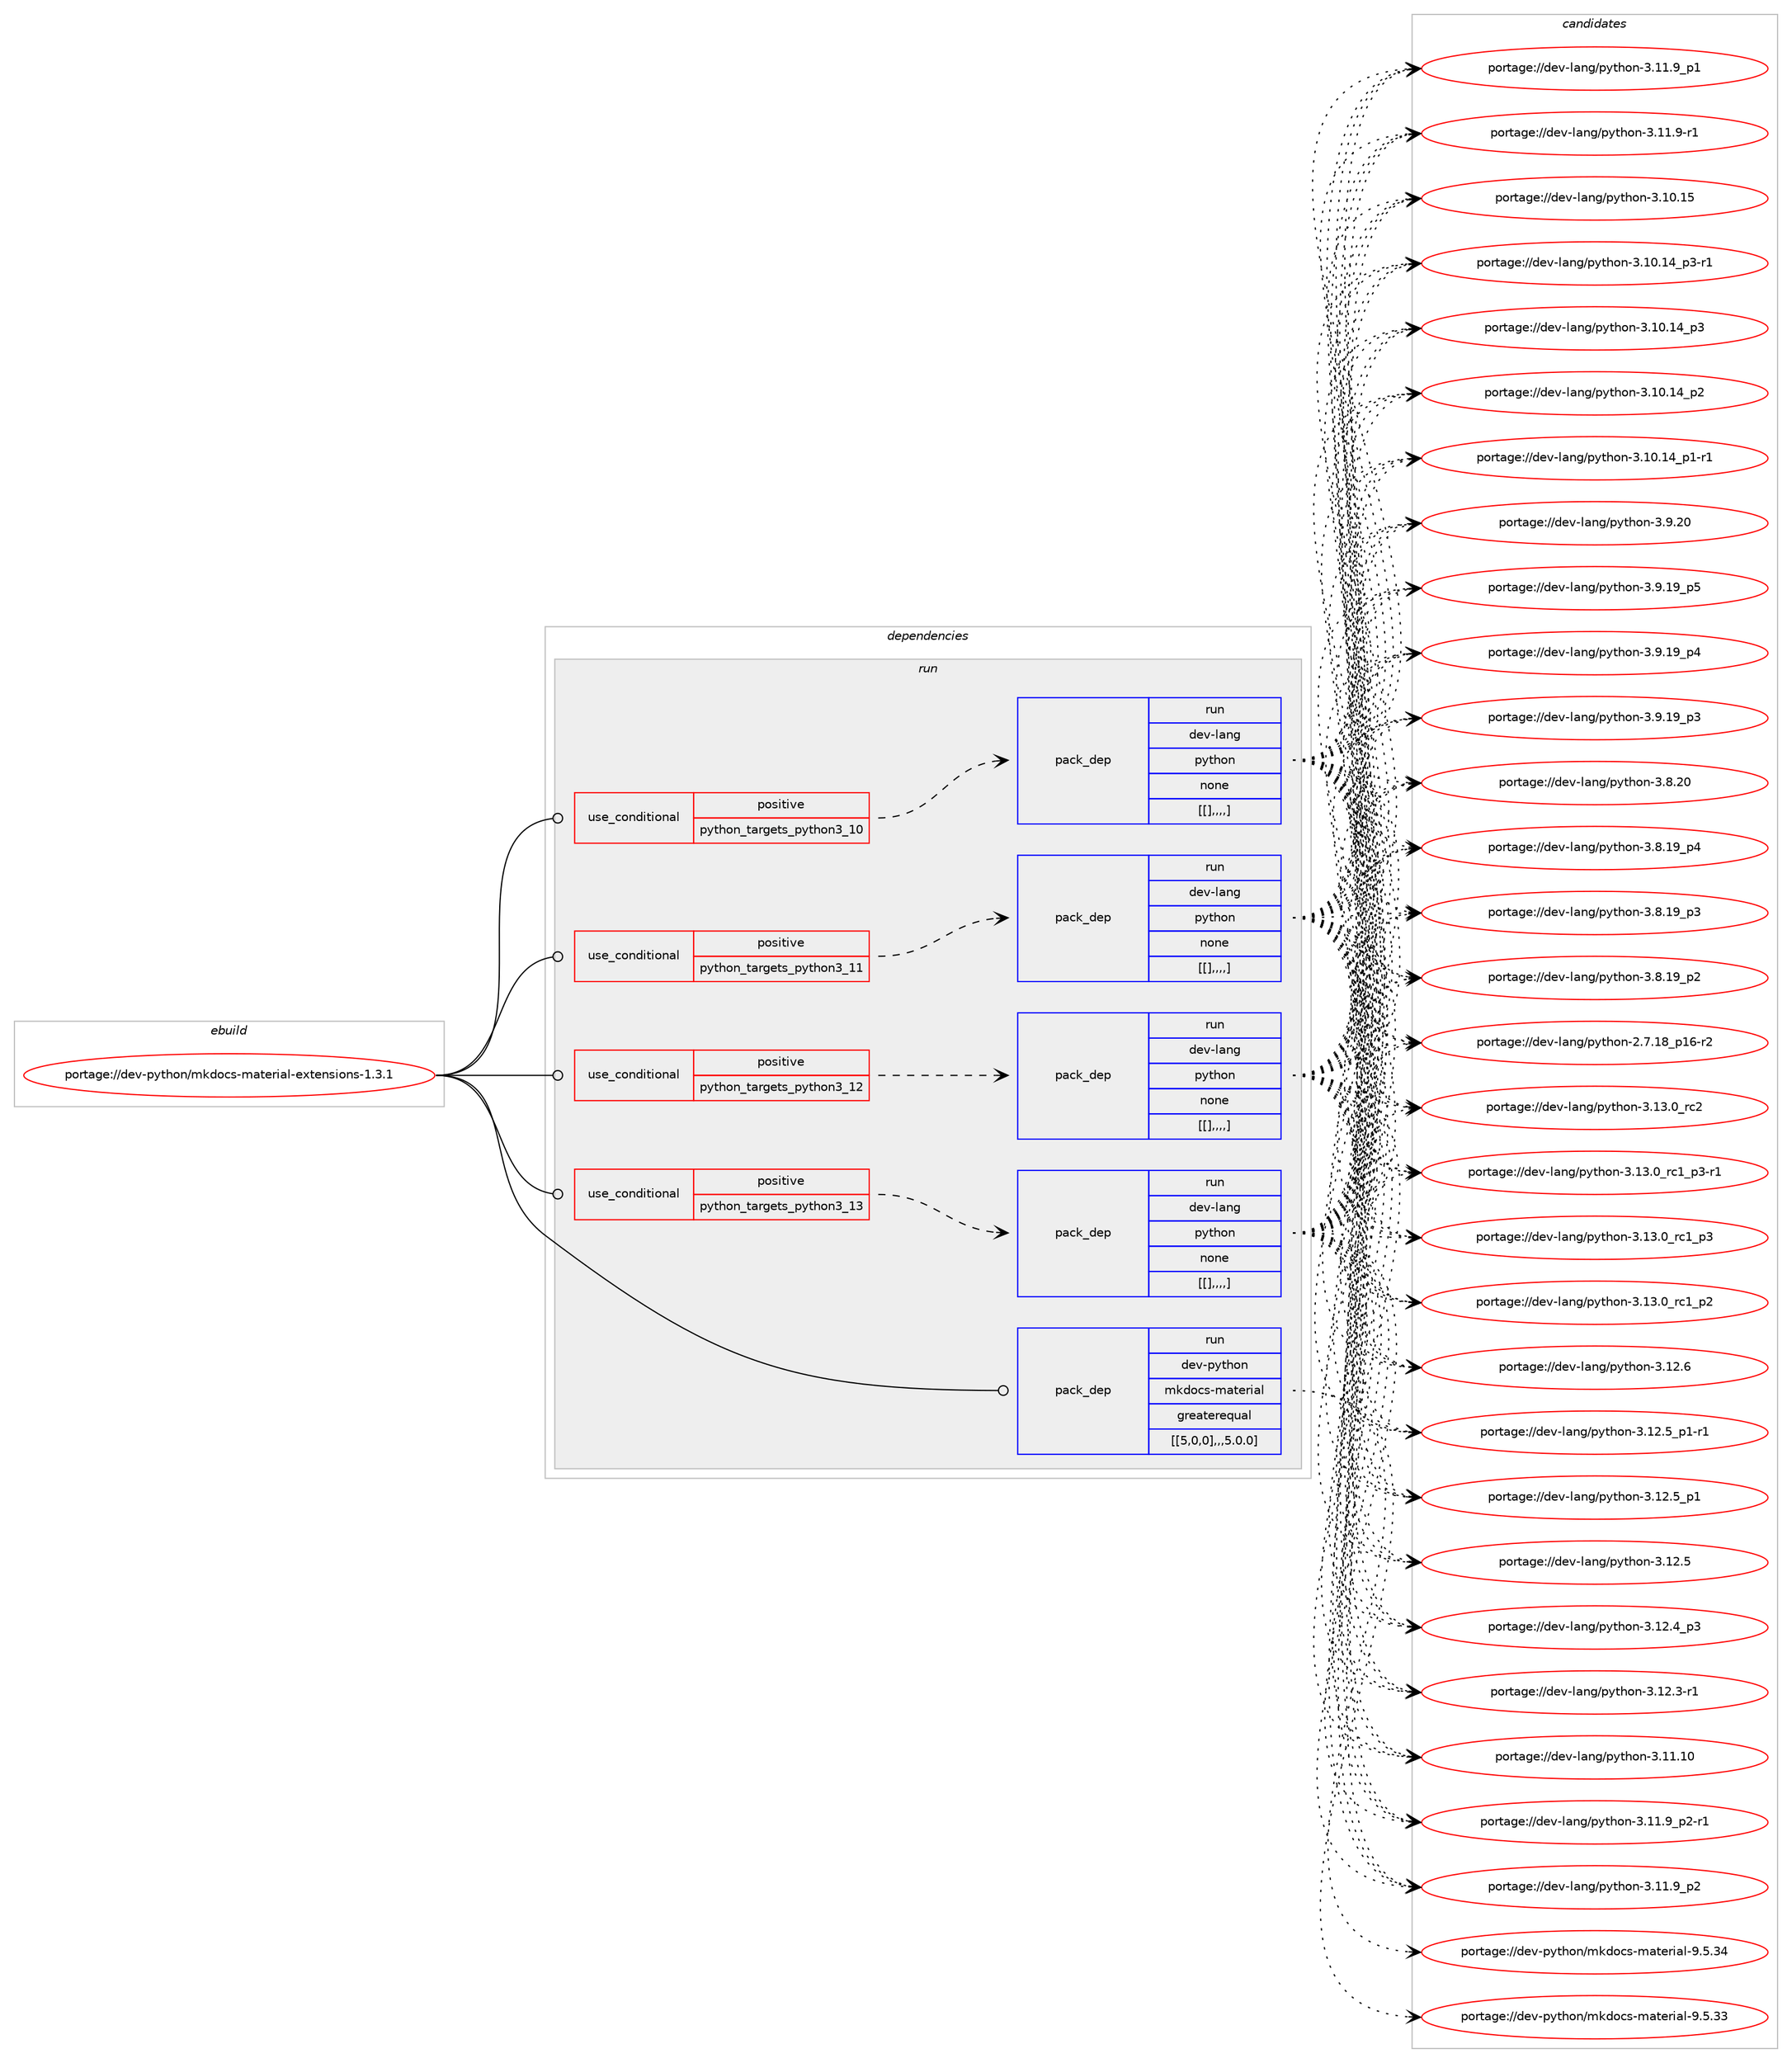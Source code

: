 digraph prolog {

# *************
# Graph options
# *************

newrank=true;
concentrate=true;
compound=true;
graph [rankdir=LR,fontname=Helvetica,fontsize=10,ranksep=1.5];#, ranksep=2.5, nodesep=0.2];
edge  [arrowhead=vee];
node  [fontname=Helvetica,fontsize=10];

# **********
# The ebuild
# **********

subgraph cluster_leftcol {
color=gray;
label=<<i>ebuild</i>>;
id [label="portage://dev-python/mkdocs-material-extensions-1.3.1", color=red, width=4, href="../dev-python/mkdocs-material-extensions-1.3.1.svg"];
}

# ****************
# The dependencies
# ****************

subgraph cluster_midcol {
color=gray;
label=<<i>dependencies</i>>;
subgraph cluster_compile {
fillcolor="#eeeeee";
style=filled;
label=<<i>compile</i>>;
}
subgraph cluster_compileandrun {
fillcolor="#eeeeee";
style=filled;
label=<<i>compile and run</i>>;
}
subgraph cluster_run {
fillcolor="#eeeeee";
style=filled;
label=<<i>run</i>>;
subgraph cond35647 {
dependency152830 [label=<<TABLE BORDER="0" CELLBORDER="1" CELLSPACING="0" CELLPADDING="4"><TR><TD ROWSPAN="3" CELLPADDING="10">use_conditional</TD></TR><TR><TD>positive</TD></TR><TR><TD>python_targets_python3_10</TD></TR></TABLE>>, shape=none, color=red];
subgraph pack115965 {
dependency152831 [label=<<TABLE BORDER="0" CELLBORDER="1" CELLSPACING="0" CELLPADDING="4" WIDTH="220"><TR><TD ROWSPAN="6" CELLPADDING="30">pack_dep</TD></TR><TR><TD WIDTH="110">run</TD></TR><TR><TD>dev-lang</TD></TR><TR><TD>python</TD></TR><TR><TD>none</TD></TR><TR><TD>[[],,,,]</TD></TR></TABLE>>, shape=none, color=blue];
}
dependency152830:e -> dependency152831:w [weight=20,style="dashed",arrowhead="vee"];
}
id:e -> dependency152830:w [weight=20,style="solid",arrowhead="odot"];
subgraph cond35648 {
dependency152832 [label=<<TABLE BORDER="0" CELLBORDER="1" CELLSPACING="0" CELLPADDING="4"><TR><TD ROWSPAN="3" CELLPADDING="10">use_conditional</TD></TR><TR><TD>positive</TD></TR><TR><TD>python_targets_python3_11</TD></TR></TABLE>>, shape=none, color=red];
subgraph pack115966 {
dependency152833 [label=<<TABLE BORDER="0" CELLBORDER="1" CELLSPACING="0" CELLPADDING="4" WIDTH="220"><TR><TD ROWSPAN="6" CELLPADDING="30">pack_dep</TD></TR><TR><TD WIDTH="110">run</TD></TR><TR><TD>dev-lang</TD></TR><TR><TD>python</TD></TR><TR><TD>none</TD></TR><TR><TD>[[],,,,]</TD></TR></TABLE>>, shape=none, color=blue];
}
dependency152832:e -> dependency152833:w [weight=20,style="dashed",arrowhead="vee"];
}
id:e -> dependency152832:w [weight=20,style="solid",arrowhead="odot"];
subgraph cond35649 {
dependency152834 [label=<<TABLE BORDER="0" CELLBORDER="1" CELLSPACING="0" CELLPADDING="4"><TR><TD ROWSPAN="3" CELLPADDING="10">use_conditional</TD></TR><TR><TD>positive</TD></TR><TR><TD>python_targets_python3_12</TD></TR></TABLE>>, shape=none, color=red];
subgraph pack115967 {
dependency152835 [label=<<TABLE BORDER="0" CELLBORDER="1" CELLSPACING="0" CELLPADDING="4" WIDTH="220"><TR><TD ROWSPAN="6" CELLPADDING="30">pack_dep</TD></TR><TR><TD WIDTH="110">run</TD></TR><TR><TD>dev-lang</TD></TR><TR><TD>python</TD></TR><TR><TD>none</TD></TR><TR><TD>[[],,,,]</TD></TR></TABLE>>, shape=none, color=blue];
}
dependency152834:e -> dependency152835:w [weight=20,style="dashed",arrowhead="vee"];
}
id:e -> dependency152834:w [weight=20,style="solid",arrowhead="odot"];
subgraph cond35650 {
dependency152836 [label=<<TABLE BORDER="0" CELLBORDER="1" CELLSPACING="0" CELLPADDING="4"><TR><TD ROWSPAN="3" CELLPADDING="10">use_conditional</TD></TR><TR><TD>positive</TD></TR><TR><TD>python_targets_python3_13</TD></TR></TABLE>>, shape=none, color=red];
subgraph pack115968 {
dependency152837 [label=<<TABLE BORDER="0" CELLBORDER="1" CELLSPACING="0" CELLPADDING="4" WIDTH="220"><TR><TD ROWSPAN="6" CELLPADDING="30">pack_dep</TD></TR><TR><TD WIDTH="110">run</TD></TR><TR><TD>dev-lang</TD></TR><TR><TD>python</TD></TR><TR><TD>none</TD></TR><TR><TD>[[],,,,]</TD></TR></TABLE>>, shape=none, color=blue];
}
dependency152836:e -> dependency152837:w [weight=20,style="dashed",arrowhead="vee"];
}
id:e -> dependency152836:w [weight=20,style="solid",arrowhead="odot"];
subgraph pack115969 {
dependency152838 [label=<<TABLE BORDER="0" CELLBORDER="1" CELLSPACING="0" CELLPADDING="4" WIDTH="220"><TR><TD ROWSPAN="6" CELLPADDING="30">pack_dep</TD></TR><TR><TD WIDTH="110">run</TD></TR><TR><TD>dev-python</TD></TR><TR><TD>mkdocs-material</TD></TR><TR><TD>greaterequal</TD></TR><TR><TD>[[5,0,0],,,5.0.0]</TD></TR></TABLE>>, shape=none, color=blue];
}
id:e -> dependency152838:w [weight=20,style="solid",arrowhead="odot"];
}
}

# **************
# The candidates
# **************

subgraph cluster_choices {
rank=same;
color=gray;
label=<<i>candidates</i>>;

subgraph choice115965 {
color=black;
nodesep=1;
choice10010111845108971101034711212111610411111045514649514648951149950 [label="portage://dev-lang/python-3.13.0_rc2", color=red, width=4,href="../dev-lang/python-3.13.0_rc2.svg"];
choice1001011184510897110103471121211161041111104551464951464895114994995112514511449 [label="portage://dev-lang/python-3.13.0_rc1_p3-r1", color=red, width=4,href="../dev-lang/python-3.13.0_rc1_p3-r1.svg"];
choice100101118451089711010347112121116104111110455146495146489511499499511251 [label="portage://dev-lang/python-3.13.0_rc1_p3", color=red, width=4,href="../dev-lang/python-3.13.0_rc1_p3.svg"];
choice100101118451089711010347112121116104111110455146495146489511499499511250 [label="portage://dev-lang/python-3.13.0_rc1_p2", color=red, width=4,href="../dev-lang/python-3.13.0_rc1_p2.svg"];
choice10010111845108971101034711212111610411111045514649504654 [label="portage://dev-lang/python-3.12.6", color=red, width=4,href="../dev-lang/python-3.12.6.svg"];
choice1001011184510897110103471121211161041111104551464950465395112494511449 [label="portage://dev-lang/python-3.12.5_p1-r1", color=red, width=4,href="../dev-lang/python-3.12.5_p1-r1.svg"];
choice100101118451089711010347112121116104111110455146495046539511249 [label="portage://dev-lang/python-3.12.5_p1", color=red, width=4,href="../dev-lang/python-3.12.5_p1.svg"];
choice10010111845108971101034711212111610411111045514649504653 [label="portage://dev-lang/python-3.12.5", color=red, width=4,href="../dev-lang/python-3.12.5.svg"];
choice100101118451089711010347112121116104111110455146495046529511251 [label="portage://dev-lang/python-3.12.4_p3", color=red, width=4,href="../dev-lang/python-3.12.4_p3.svg"];
choice100101118451089711010347112121116104111110455146495046514511449 [label="portage://dev-lang/python-3.12.3-r1", color=red, width=4,href="../dev-lang/python-3.12.3-r1.svg"];
choice1001011184510897110103471121211161041111104551464949464948 [label="portage://dev-lang/python-3.11.10", color=red, width=4,href="../dev-lang/python-3.11.10.svg"];
choice1001011184510897110103471121211161041111104551464949465795112504511449 [label="portage://dev-lang/python-3.11.9_p2-r1", color=red, width=4,href="../dev-lang/python-3.11.9_p2-r1.svg"];
choice100101118451089711010347112121116104111110455146494946579511250 [label="portage://dev-lang/python-3.11.9_p2", color=red, width=4,href="../dev-lang/python-3.11.9_p2.svg"];
choice100101118451089711010347112121116104111110455146494946579511249 [label="portage://dev-lang/python-3.11.9_p1", color=red, width=4,href="../dev-lang/python-3.11.9_p1.svg"];
choice100101118451089711010347112121116104111110455146494946574511449 [label="portage://dev-lang/python-3.11.9-r1", color=red, width=4,href="../dev-lang/python-3.11.9-r1.svg"];
choice1001011184510897110103471121211161041111104551464948464953 [label="portage://dev-lang/python-3.10.15", color=red, width=4,href="../dev-lang/python-3.10.15.svg"];
choice100101118451089711010347112121116104111110455146494846495295112514511449 [label="portage://dev-lang/python-3.10.14_p3-r1", color=red, width=4,href="../dev-lang/python-3.10.14_p3-r1.svg"];
choice10010111845108971101034711212111610411111045514649484649529511251 [label="portage://dev-lang/python-3.10.14_p3", color=red, width=4,href="../dev-lang/python-3.10.14_p3.svg"];
choice10010111845108971101034711212111610411111045514649484649529511250 [label="portage://dev-lang/python-3.10.14_p2", color=red, width=4,href="../dev-lang/python-3.10.14_p2.svg"];
choice100101118451089711010347112121116104111110455146494846495295112494511449 [label="portage://dev-lang/python-3.10.14_p1-r1", color=red, width=4,href="../dev-lang/python-3.10.14_p1-r1.svg"];
choice10010111845108971101034711212111610411111045514657465048 [label="portage://dev-lang/python-3.9.20", color=red, width=4,href="../dev-lang/python-3.9.20.svg"];
choice100101118451089711010347112121116104111110455146574649579511253 [label="portage://dev-lang/python-3.9.19_p5", color=red, width=4,href="../dev-lang/python-3.9.19_p5.svg"];
choice100101118451089711010347112121116104111110455146574649579511252 [label="portage://dev-lang/python-3.9.19_p4", color=red, width=4,href="../dev-lang/python-3.9.19_p4.svg"];
choice100101118451089711010347112121116104111110455146574649579511251 [label="portage://dev-lang/python-3.9.19_p3", color=red, width=4,href="../dev-lang/python-3.9.19_p3.svg"];
choice10010111845108971101034711212111610411111045514656465048 [label="portage://dev-lang/python-3.8.20", color=red, width=4,href="../dev-lang/python-3.8.20.svg"];
choice100101118451089711010347112121116104111110455146564649579511252 [label="portage://dev-lang/python-3.8.19_p4", color=red, width=4,href="../dev-lang/python-3.8.19_p4.svg"];
choice100101118451089711010347112121116104111110455146564649579511251 [label="portage://dev-lang/python-3.8.19_p3", color=red, width=4,href="../dev-lang/python-3.8.19_p3.svg"];
choice100101118451089711010347112121116104111110455146564649579511250 [label="portage://dev-lang/python-3.8.19_p2", color=red, width=4,href="../dev-lang/python-3.8.19_p2.svg"];
choice100101118451089711010347112121116104111110455046554649569511249544511450 [label="portage://dev-lang/python-2.7.18_p16-r2", color=red, width=4,href="../dev-lang/python-2.7.18_p16-r2.svg"];
dependency152831:e -> choice10010111845108971101034711212111610411111045514649514648951149950:w [style=dotted,weight="100"];
dependency152831:e -> choice1001011184510897110103471121211161041111104551464951464895114994995112514511449:w [style=dotted,weight="100"];
dependency152831:e -> choice100101118451089711010347112121116104111110455146495146489511499499511251:w [style=dotted,weight="100"];
dependency152831:e -> choice100101118451089711010347112121116104111110455146495146489511499499511250:w [style=dotted,weight="100"];
dependency152831:e -> choice10010111845108971101034711212111610411111045514649504654:w [style=dotted,weight="100"];
dependency152831:e -> choice1001011184510897110103471121211161041111104551464950465395112494511449:w [style=dotted,weight="100"];
dependency152831:e -> choice100101118451089711010347112121116104111110455146495046539511249:w [style=dotted,weight="100"];
dependency152831:e -> choice10010111845108971101034711212111610411111045514649504653:w [style=dotted,weight="100"];
dependency152831:e -> choice100101118451089711010347112121116104111110455146495046529511251:w [style=dotted,weight="100"];
dependency152831:e -> choice100101118451089711010347112121116104111110455146495046514511449:w [style=dotted,weight="100"];
dependency152831:e -> choice1001011184510897110103471121211161041111104551464949464948:w [style=dotted,weight="100"];
dependency152831:e -> choice1001011184510897110103471121211161041111104551464949465795112504511449:w [style=dotted,weight="100"];
dependency152831:e -> choice100101118451089711010347112121116104111110455146494946579511250:w [style=dotted,weight="100"];
dependency152831:e -> choice100101118451089711010347112121116104111110455146494946579511249:w [style=dotted,weight="100"];
dependency152831:e -> choice100101118451089711010347112121116104111110455146494946574511449:w [style=dotted,weight="100"];
dependency152831:e -> choice1001011184510897110103471121211161041111104551464948464953:w [style=dotted,weight="100"];
dependency152831:e -> choice100101118451089711010347112121116104111110455146494846495295112514511449:w [style=dotted,weight="100"];
dependency152831:e -> choice10010111845108971101034711212111610411111045514649484649529511251:w [style=dotted,weight="100"];
dependency152831:e -> choice10010111845108971101034711212111610411111045514649484649529511250:w [style=dotted,weight="100"];
dependency152831:e -> choice100101118451089711010347112121116104111110455146494846495295112494511449:w [style=dotted,weight="100"];
dependency152831:e -> choice10010111845108971101034711212111610411111045514657465048:w [style=dotted,weight="100"];
dependency152831:e -> choice100101118451089711010347112121116104111110455146574649579511253:w [style=dotted,weight="100"];
dependency152831:e -> choice100101118451089711010347112121116104111110455146574649579511252:w [style=dotted,weight="100"];
dependency152831:e -> choice100101118451089711010347112121116104111110455146574649579511251:w [style=dotted,weight="100"];
dependency152831:e -> choice10010111845108971101034711212111610411111045514656465048:w [style=dotted,weight="100"];
dependency152831:e -> choice100101118451089711010347112121116104111110455146564649579511252:w [style=dotted,weight="100"];
dependency152831:e -> choice100101118451089711010347112121116104111110455146564649579511251:w [style=dotted,weight="100"];
dependency152831:e -> choice100101118451089711010347112121116104111110455146564649579511250:w [style=dotted,weight="100"];
dependency152831:e -> choice100101118451089711010347112121116104111110455046554649569511249544511450:w [style=dotted,weight="100"];
}
subgraph choice115966 {
color=black;
nodesep=1;
choice10010111845108971101034711212111610411111045514649514648951149950 [label="portage://dev-lang/python-3.13.0_rc2", color=red, width=4,href="../dev-lang/python-3.13.0_rc2.svg"];
choice1001011184510897110103471121211161041111104551464951464895114994995112514511449 [label="portage://dev-lang/python-3.13.0_rc1_p3-r1", color=red, width=4,href="../dev-lang/python-3.13.0_rc1_p3-r1.svg"];
choice100101118451089711010347112121116104111110455146495146489511499499511251 [label="portage://dev-lang/python-3.13.0_rc1_p3", color=red, width=4,href="../dev-lang/python-3.13.0_rc1_p3.svg"];
choice100101118451089711010347112121116104111110455146495146489511499499511250 [label="portage://dev-lang/python-3.13.0_rc1_p2", color=red, width=4,href="../dev-lang/python-3.13.0_rc1_p2.svg"];
choice10010111845108971101034711212111610411111045514649504654 [label="portage://dev-lang/python-3.12.6", color=red, width=4,href="../dev-lang/python-3.12.6.svg"];
choice1001011184510897110103471121211161041111104551464950465395112494511449 [label="portage://dev-lang/python-3.12.5_p1-r1", color=red, width=4,href="../dev-lang/python-3.12.5_p1-r1.svg"];
choice100101118451089711010347112121116104111110455146495046539511249 [label="portage://dev-lang/python-3.12.5_p1", color=red, width=4,href="../dev-lang/python-3.12.5_p1.svg"];
choice10010111845108971101034711212111610411111045514649504653 [label="portage://dev-lang/python-3.12.5", color=red, width=4,href="../dev-lang/python-3.12.5.svg"];
choice100101118451089711010347112121116104111110455146495046529511251 [label="portage://dev-lang/python-3.12.4_p3", color=red, width=4,href="../dev-lang/python-3.12.4_p3.svg"];
choice100101118451089711010347112121116104111110455146495046514511449 [label="portage://dev-lang/python-3.12.3-r1", color=red, width=4,href="../dev-lang/python-3.12.3-r1.svg"];
choice1001011184510897110103471121211161041111104551464949464948 [label="portage://dev-lang/python-3.11.10", color=red, width=4,href="../dev-lang/python-3.11.10.svg"];
choice1001011184510897110103471121211161041111104551464949465795112504511449 [label="portage://dev-lang/python-3.11.9_p2-r1", color=red, width=4,href="../dev-lang/python-3.11.9_p2-r1.svg"];
choice100101118451089711010347112121116104111110455146494946579511250 [label="portage://dev-lang/python-3.11.9_p2", color=red, width=4,href="../dev-lang/python-3.11.9_p2.svg"];
choice100101118451089711010347112121116104111110455146494946579511249 [label="portage://dev-lang/python-3.11.9_p1", color=red, width=4,href="../dev-lang/python-3.11.9_p1.svg"];
choice100101118451089711010347112121116104111110455146494946574511449 [label="portage://dev-lang/python-3.11.9-r1", color=red, width=4,href="../dev-lang/python-3.11.9-r1.svg"];
choice1001011184510897110103471121211161041111104551464948464953 [label="portage://dev-lang/python-3.10.15", color=red, width=4,href="../dev-lang/python-3.10.15.svg"];
choice100101118451089711010347112121116104111110455146494846495295112514511449 [label="portage://dev-lang/python-3.10.14_p3-r1", color=red, width=4,href="../dev-lang/python-3.10.14_p3-r1.svg"];
choice10010111845108971101034711212111610411111045514649484649529511251 [label="portage://dev-lang/python-3.10.14_p3", color=red, width=4,href="../dev-lang/python-3.10.14_p3.svg"];
choice10010111845108971101034711212111610411111045514649484649529511250 [label="portage://dev-lang/python-3.10.14_p2", color=red, width=4,href="../dev-lang/python-3.10.14_p2.svg"];
choice100101118451089711010347112121116104111110455146494846495295112494511449 [label="portage://dev-lang/python-3.10.14_p1-r1", color=red, width=4,href="../dev-lang/python-3.10.14_p1-r1.svg"];
choice10010111845108971101034711212111610411111045514657465048 [label="portage://dev-lang/python-3.9.20", color=red, width=4,href="../dev-lang/python-3.9.20.svg"];
choice100101118451089711010347112121116104111110455146574649579511253 [label="portage://dev-lang/python-3.9.19_p5", color=red, width=4,href="../dev-lang/python-3.9.19_p5.svg"];
choice100101118451089711010347112121116104111110455146574649579511252 [label="portage://dev-lang/python-3.9.19_p4", color=red, width=4,href="../dev-lang/python-3.9.19_p4.svg"];
choice100101118451089711010347112121116104111110455146574649579511251 [label="portage://dev-lang/python-3.9.19_p3", color=red, width=4,href="../dev-lang/python-3.9.19_p3.svg"];
choice10010111845108971101034711212111610411111045514656465048 [label="portage://dev-lang/python-3.8.20", color=red, width=4,href="../dev-lang/python-3.8.20.svg"];
choice100101118451089711010347112121116104111110455146564649579511252 [label="portage://dev-lang/python-3.8.19_p4", color=red, width=4,href="../dev-lang/python-3.8.19_p4.svg"];
choice100101118451089711010347112121116104111110455146564649579511251 [label="portage://dev-lang/python-3.8.19_p3", color=red, width=4,href="../dev-lang/python-3.8.19_p3.svg"];
choice100101118451089711010347112121116104111110455146564649579511250 [label="portage://dev-lang/python-3.8.19_p2", color=red, width=4,href="../dev-lang/python-3.8.19_p2.svg"];
choice100101118451089711010347112121116104111110455046554649569511249544511450 [label="portage://dev-lang/python-2.7.18_p16-r2", color=red, width=4,href="../dev-lang/python-2.7.18_p16-r2.svg"];
dependency152833:e -> choice10010111845108971101034711212111610411111045514649514648951149950:w [style=dotted,weight="100"];
dependency152833:e -> choice1001011184510897110103471121211161041111104551464951464895114994995112514511449:w [style=dotted,weight="100"];
dependency152833:e -> choice100101118451089711010347112121116104111110455146495146489511499499511251:w [style=dotted,weight="100"];
dependency152833:e -> choice100101118451089711010347112121116104111110455146495146489511499499511250:w [style=dotted,weight="100"];
dependency152833:e -> choice10010111845108971101034711212111610411111045514649504654:w [style=dotted,weight="100"];
dependency152833:e -> choice1001011184510897110103471121211161041111104551464950465395112494511449:w [style=dotted,weight="100"];
dependency152833:e -> choice100101118451089711010347112121116104111110455146495046539511249:w [style=dotted,weight="100"];
dependency152833:e -> choice10010111845108971101034711212111610411111045514649504653:w [style=dotted,weight="100"];
dependency152833:e -> choice100101118451089711010347112121116104111110455146495046529511251:w [style=dotted,weight="100"];
dependency152833:e -> choice100101118451089711010347112121116104111110455146495046514511449:w [style=dotted,weight="100"];
dependency152833:e -> choice1001011184510897110103471121211161041111104551464949464948:w [style=dotted,weight="100"];
dependency152833:e -> choice1001011184510897110103471121211161041111104551464949465795112504511449:w [style=dotted,weight="100"];
dependency152833:e -> choice100101118451089711010347112121116104111110455146494946579511250:w [style=dotted,weight="100"];
dependency152833:e -> choice100101118451089711010347112121116104111110455146494946579511249:w [style=dotted,weight="100"];
dependency152833:e -> choice100101118451089711010347112121116104111110455146494946574511449:w [style=dotted,weight="100"];
dependency152833:e -> choice1001011184510897110103471121211161041111104551464948464953:w [style=dotted,weight="100"];
dependency152833:e -> choice100101118451089711010347112121116104111110455146494846495295112514511449:w [style=dotted,weight="100"];
dependency152833:e -> choice10010111845108971101034711212111610411111045514649484649529511251:w [style=dotted,weight="100"];
dependency152833:e -> choice10010111845108971101034711212111610411111045514649484649529511250:w [style=dotted,weight="100"];
dependency152833:e -> choice100101118451089711010347112121116104111110455146494846495295112494511449:w [style=dotted,weight="100"];
dependency152833:e -> choice10010111845108971101034711212111610411111045514657465048:w [style=dotted,weight="100"];
dependency152833:e -> choice100101118451089711010347112121116104111110455146574649579511253:w [style=dotted,weight="100"];
dependency152833:e -> choice100101118451089711010347112121116104111110455146574649579511252:w [style=dotted,weight="100"];
dependency152833:e -> choice100101118451089711010347112121116104111110455146574649579511251:w [style=dotted,weight="100"];
dependency152833:e -> choice10010111845108971101034711212111610411111045514656465048:w [style=dotted,weight="100"];
dependency152833:e -> choice100101118451089711010347112121116104111110455146564649579511252:w [style=dotted,weight="100"];
dependency152833:e -> choice100101118451089711010347112121116104111110455146564649579511251:w [style=dotted,weight="100"];
dependency152833:e -> choice100101118451089711010347112121116104111110455146564649579511250:w [style=dotted,weight="100"];
dependency152833:e -> choice100101118451089711010347112121116104111110455046554649569511249544511450:w [style=dotted,weight="100"];
}
subgraph choice115967 {
color=black;
nodesep=1;
choice10010111845108971101034711212111610411111045514649514648951149950 [label="portage://dev-lang/python-3.13.0_rc2", color=red, width=4,href="../dev-lang/python-3.13.0_rc2.svg"];
choice1001011184510897110103471121211161041111104551464951464895114994995112514511449 [label="portage://dev-lang/python-3.13.0_rc1_p3-r1", color=red, width=4,href="../dev-lang/python-3.13.0_rc1_p3-r1.svg"];
choice100101118451089711010347112121116104111110455146495146489511499499511251 [label="portage://dev-lang/python-3.13.0_rc1_p3", color=red, width=4,href="../dev-lang/python-3.13.0_rc1_p3.svg"];
choice100101118451089711010347112121116104111110455146495146489511499499511250 [label="portage://dev-lang/python-3.13.0_rc1_p2", color=red, width=4,href="../dev-lang/python-3.13.0_rc1_p2.svg"];
choice10010111845108971101034711212111610411111045514649504654 [label="portage://dev-lang/python-3.12.6", color=red, width=4,href="../dev-lang/python-3.12.6.svg"];
choice1001011184510897110103471121211161041111104551464950465395112494511449 [label="portage://dev-lang/python-3.12.5_p1-r1", color=red, width=4,href="../dev-lang/python-3.12.5_p1-r1.svg"];
choice100101118451089711010347112121116104111110455146495046539511249 [label="portage://dev-lang/python-3.12.5_p1", color=red, width=4,href="../dev-lang/python-3.12.5_p1.svg"];
choice10010111845108971101034711212111610411111045514649504653 [label="portage://dev-lang/python-3.12.5", color=red, width=4,href="../dev-lang/python-3.12.5.svg"];
choice100101118451089711010347112121116104111110455146495046529511251 [label="portage://dev-lang/python-3.12.4_p3", color=red, width=4,href="../dev-lang/python-3.12.4_p3.svg"];
choice100101118451089711010347112121116104111110455146495046514511449 [label="portage://dev-lang/python-3.12.3-r1", color=red, width=4,href="../dev-lang/python-3.12.3-r1.svg"];
choice1001011184510897110103471121211161041111104551464949464948 [label="portage://dev-lang/python-3.11.10", color=red, width=4,href="../dev-lang/python-3.11.10.svg"];
choice1001011184510897110103471121211161041111104551464949465795112504511449 [label="portage://dev-lang/python-3.11.9_p2-r1", color=red, width=4,href="../dev-lang/python-3.11.9_p2-r1.svg"];
choice100101118451089711010347112121116104111110455146494946579511250 [label="portage://dev-lang/python-3.11.9_p2", color=red, width=4,href="../dev-lang/python-3.11.9_p2.svg"];
choice100101118451089711010347112121116104111110455146494946579511249 [label="portage://dev-lang/python-3.11.9_p1", color=red, width=4,href="../dev-lang/python-3.11.9_p1.svg"];
choice100101118451089711010347112121116104111110455146494946574511449 [label="portage://dev-lang/python-3.11.9-r1", color=red, width=4,href="../dev-lang/python-3.11.9-r1.svg"];
choice1001011184510897110103471121211161041111104551464948464953 [label="portage://dev-lang/python-3.10.15", color=red, width=4,href="../dev-lang/python-3.10.15.svg"];
choice100101118451089711010347112121116104111110455146494846495295112514511449 [label="portage://dev-lang/python-3.10.14_p3-r1", color=red, width=4,href="../dev-lang/python-3.10.14_p3-r1.svg"];
choice10010111845108971101034711212111610411111045514649484649529511251 [label="portage://dev-lang/python-3.10.14_p3", color=red, width=4,href="../dev-lang/python-3.10.14_p3.svg"];
choice10010111845108971101034711212111610411111045514649484649529511250 [label="portage://dev-lang/python-3.10.14_p2", color=red, width=4,href="../dev-lang/python-3.10.14_p2.svg"];
choice100101118451089711010347112121116104111110455146494846495295112494511449 [label="portage://dev-lang/python-3.10.14_p1-r1", color=red, width=4,href="../dev-lang/python-3.10.14_p1-r1.svg"];
choice10010111845108971101034711212111610411111045514657465048 [label="portage://dev-lang/python-3.9.20", color=red, width=4,href="../dev-lang/python-3.9.20.svg"];
choice100101118451089711010347112121116104111110455146574649579511253 [label="portage://dev-lang/python-3.9.19_p5", color=red, width=4,href="../dev-lang/python-3.9.19_p5.svg"];
choice100101118451089711010347112121116104111110455146574649579511252 [label="portage://dev-lang/python-3.9.19_p4", color=red, width=4,href="../dev-lang/python-3.9.19_p4.svg"];
choice100101118451089711010347112121116104111110455146574649579511251 [label="portage://dev-lang/python-3.9.19_p3", color=red, width=4,href="../dev-lang/python-3.9.19_p3.svg"];
choice10010111845108971101034711212111610411111045514656465048 [label="portage://dev-lang/python-3.8.20", color=red, width=4,href="../dev-lang/python-3.8.20.svg"];
choice100101118451089711010347112121116104111110455146564649579511252 [label="portage://dev-lang/python-3.8.19_p4", color=red, width=4,href="../dev-lang/python-3.8.19_p4.svg"];
choice100101118451089711010347112121116104111110455146564649579511251 [label="portage://dev-lang/python-3.8.19_p3", color=red, width=4,href="../dev-lang/python-3.8.19_p3.svg"];
choice100101118451089711010347112121116104111110455146564649579511250 [label="portage://dev-lang/python-3.8.19_p2", color=red, width=4,href="../dev-lang/python-3.8.19_p2.svg"];
choice100101118451089711010347112121116104111110455046554649569511249544511450 [label="portage://dev-lang/python-2.7.18_p16-r2", color=red, width=4,href="../dev-lang/python-2.7.18_p16-r2.svg"];
dependency152835:e -> choice10010111845108971101034711212111610411111045514649514648951149950:w [style=dotted,weight="100"];
dependency152835:e -> choice1001011184510897110103471121211161041111104551464951464895114994995112514511449:w [style=dotted,weight="100"];
dependency152835:e -> choice100101118451089711010347112121116104111110455146495146489511499499511251:w [style=dotted,weight="100"];
dependency152835:e -> choice100101118451089711010347112121116104111110455146495146489511499499511250:w [style=dotted,weight="100"];
dependency152835:e -> choice10010111845108971101034711212111610411111045514649504654:w [style=dotted,weight="100"];
dependency152835:e -> choice1001011184510897110103471121211161041111104551464950465395112494511449:w [style=dotted,weight="100"];
dependency152835:e -> choice100101118451089711010347112121116104111110455146495046539511249:w [style=dotted,weight="100"];
dependency152835:e -> choice10010111845108971101034711212111610411111045514649504653:w [style=dotted,weight="100"];
dependency152835:e -> choice100101118451089711010347112121116104111110455146495046529511251:w [style=dotted,weight="100"];
dependency152835:e -> choice100101118451089711010347112121116104111110455146495046514511449:w [style=dotted,weight="100"];
dependency152835:e -> choice1001011184510897110103471121211161041111104551464949464948:w [style=dotted,weight="100"];
dependency152835:e -> choice1001011184510897110103471121211161041111104551464949465795112504511449:w [style=dotted,weight="100"];
dependency152835:e -> choice100101118451089711010347112121116104111110455146494946579511250:w [style=dotted,weight="100"];
dependency152835:e -> choice100101118451089711010347112121116104111110455146494946579511249:w [style=dotted,weight="100"];
dependency152835:e -> choice100101118451089711010347112121116104111110455146494946574511449:w [style=dotted,weight="100"];
dependency152835:e -> choice1001011184510897110103471121211161041111104551464948464953:w [style=dotted,weight="100"];
dependency152835:e -> choice100101118451089711010347112121116104111110455146494846495295112514511449:w [style=dotted,weight="100"];
dependency152835:e -> choice10010111845108971101034711212111610411111045514649484649529511251:w [style=dotted,weight="100"];
dependency152835:e -> choice10010111845108971101034711212111610411111045514649484649529511250:w [style=dotted,weight="100"];
dependency152835:e -> choice100101118451089711010347112121116104111110455146494846495295112494511449:w [style=dotted,weight="100"];
dependency152835:e -> choice10010111845108971101034711212111610411111045514657465048:w [style=dotted,weight="100"];
dependency152835:e -> choice100101118451089711010347112121116104111110455146574649579511253:w [style=dotted,weight="100"];
dependency152835:e -> choice100101118451089711010347112121116104111110455146574649579511252:w [style=dotted,weight="100"];
dependency152835:e -> choice100101118451089711010347112121116104111110455146574649579511251:w [style=dotted,weight="100"];
dependency152835:e -> choice10010111845108971101034711212111610411111045514656465048:w [style=dotted,weight="100"];
dependency152835:e -> choice100101118451089711010347112121116104111110455146564649579511252:w [style=dotted,weight="100"];
dependency152835:e -> choice100101118451089711010347112121116104111110455146564649579511251:w [style=dotted,weight="100"];
dependency152835:e -> choice100101118451089711010347112121116104111110455146564649579511250:w [style=dotted,weight="100"];
dependency152835:e -> choice100101118451089711010347112121116104111110455046554649569511249544511450:w [style=dotted,weight="100"];
}
subgraph choice115968 {
color=black;
nodesep=1;
choice10010111845108971101034711212111610411111045514649514648951149950 [label="portage://dev-lang/python-3.13.0_rc2", color=red, width=4,href="../dev-lang/python-3.13.0_rc2.svg"];
choice1001011184510897110103471121211161041111104551464951464895114994995112514511449 [label="portage://dev-lang/python-3.13.0_rc1_p3-r1", color=red, width=4,href="../dev-lang/python-3.13.0_rc1_p3-r1.svg"];
choice100101118451089711010347112121116104111110455146495146489511499499511251 [label="portage://dev-lang/python-3.13.0_rc1_p3", color=red, width=4,href="../dev-lang/python-3.13.0_rc1_p3.svg"];
choice100101118451089711010347112121116104111110455146495146489511499499511250 [label="portage://dev-lang/python-3.13.0_rc1_p2", color=red, width=4,href="../dev-lang/python-3.13.0_rc1_p2.svg"];
choice10010111845108971101034711212111610411111045514649504654 [label="portage://dev-lang/python-3.12.6", color=red, width=4,href="../dev-lang/python-3.12.6.svg"];
choice1001011184510897110103471121211161041111104551464950465395112494511449 [label="portage://dev-lang/python-3.12.5_p1-r1", color=red, width=4,href="../dev-lang/python-3.12.5_p1-r1.svg"];
choice100101118451089711010347112121116104111110455146495046539511249 [label="portage://dev-lang/python-3.12.5_p1", color=red, width=4,href="../dev-lang/python-3.12.5_p1.svg"];
choice10010111845108971101034711212111610411111045514649504653 [label="portage://dev-lang/python-3.12.5", color=red, width=4,href="../dev-lang/python-3.12.5.svg"];
choice100101118451089711010347112121116104111110455146495046529511251 [label="portage://dev-lang/python-3.12.4_p3", color=red, width=4,href="../dev-lang/python-3.12.4_p3.svg"];
choice100101118451089711010347112121116104111110455146495046514511449 [label="portage://dev-lang/python-3.12.3-r1", color=red, width=4,href="../dev-lang/python-3.12.3-r1.svg"];
choice1001011184510897110103471121211161041111104551464949464948 [label="portage://dev-lang/python-3.11.10", color=red, width=4,href="../dev-lang/python-3.11.10.svg"];
choice1001011184510897110103471121211161041111104551464949465795112504511449 [label="portage://dev-lang/python-3.11.9_p2-r1", color=red, width=4,href="../dev-lang/python-3.11.9_p2-r1.svg"];
choice100101118451089711010347112121116104111110455146494946579511250 [label="portage://dev-lang/python-3.11.9_p2", color=red, width=4,href="../dev-lang/python-3.11.9_p2.svg"];
choice100101118451089711010347112121116104111110455146494946579511249 [label="portage://dev-lang/python-3.11.9_p1", color=red, width=4,href="../dev-lang/python-3.11.9_p1.svg"];
choice100101118451089711010347112121116104111110455146494946574511449 [label="portage://dev-lang/python-3.11.9-r1", color=red, width=4,href="../dev-lang/python-3.11.9-r1.svg"];
choice1001011184510897110103471121211161041111104551464948464953 [label="portage://dev-lang/python-3.10.15", color=red, width=4,href="../dev-lang/python-3.10.15.svg"];
choice100101118451089711010347112121116104111110455146494846495295112514511449 [label="portage://dev-lang/python-3.10.14_p3-r1", color=red, width=4,href="../dev-lang/python-3.10.14_p3-r1.svg"];
choice10010111845108971101034711212111610411111045514649484649529511251 [label="portage://dev-lang/python-3.10.14_p3", color=red, width=4,href="../dev-lang/python-3.10.14_p3.svg"];
choice10010111845108971101034711212111610411111045514649484649529511250 [label="portage://dev-lang/python-3.10.14_p2", color=red, width=4,href="../dev-lang/python-3.10.14_p2.svg"];
choice100101118451089711010347112121116104111110455146494846495295112494511449 [label="portage://dev-lang/python-3.10.14_p1-r1", color=red, width=4,href="../dev-lang/python-3.10.14_p1-r1.svg"];
choice10010111845108971101034711212111610411111045514657465048 [label="portage://dev-lang/python-3.9.20", color=red, width=4,href="../dev-lang/python-3.9.20.svg"];
choice100101118451089711010347112121116104111110455146574649579511253 [label="portage://dev-lang/python-3.9.19_p5", color=red, width=4,href="../dev-lang/python-3.9.19_p5.svg"];
choice100101118451089711010347112121116104111110455146574649579511252 [label="portage://dev-lang/python-3.9.19_p4", color=red, width=4,href="../dev-lang/python-3.9.19_p4.svg"];
choice100101118451089711010347112121116104111110455146574649579511251 [label="portage://dev-lang/python-3.9.19_p3", color=red, width=4,href="../dev-lang/python-3.9.19_p3.svg"];
choice10010111845108971101034711212111610411111045514656465048 [label="portage://dev-lang/python-3.8.20", color=red, width=4,href="../dev-lang/python-3.8.20.svg"];
choice100101118451089711010347112121116104111110455146564649579511252 [label="portage://dev-lang/python-3.8.19_p4", color=red, width=4,href="../dev-lang/python-3.8.19_p4.svg"];
choice100101118451089711010347112121116104111110455146564649579511251 [label="portage://dev-lang/python-3.8.19_p3", color=red, width=4,href="../dev-lang/python-3.8.19_p3.svg"];
choice100101118451089711010347112121116104111110455146564649579511250 [label="portage://dev-lang/python-3.8.19_p2", color=red, width=4,href="../dev-lang/python-3.8.19_p2.svg"];
choice100101118451089711010347112121116104111110455046554649569511249544511450 [label="portage://dev-lang/python-2.7.18_p16-r2", color=red, width=4,href="../dev-lang/python-2.7.18_p16-r2.svg"];
dependency152837:e -> choice10010111845108971101034711212111610411111045514649514648951149950:w [style=dotted,weight="100"];
dependency152837:e -> choice1001011184510897110103471121211161041111104551464951464895114994995112514511449:w [style=dotted,weight="100"];
dependency152837:e -> choice100101118451089711010347112121116104111110455146495146489511499499511251:w [style=dotted,weight="100"];
dependency152837:e -> choice100101118451089711010347112121116104111110455146495146489511499499511250:w [style=dotted,weight="100"];
dependency152837:e -> choice10010111845108971101034711212111610411111045514649504654:w [style=dotted,weight="100"];
dependency152837:e -> choice1001011184510897110103471121211161041111104551464950465395112494511449:w [style=dotted,weight="100"];
dependency152837:e -> choice100101118451089711010347112121116104111110455146495046539511249:w [style=dotted,weight="100"];
dependency152837:e -> choice10010111845108971101034711212111610411111045514649504653:w [style=dotted,weight="100"];
dependency152837:e -> choice100101118451089711010347112121116104111110455146495046529511251:w [style=dotted,weight="100"];
dependency152837:e -> choice100101118451089711010347112121116104111110455146495046514511449:w [style=dotted,weight="100"];
dependency152837:e -> choice1001011184510897110103471121211161041111104551464949464948:w [style=dotted,weight="100"];
dependency152837:e -> choice1001011184510897110103471121211161041111104551464949465795112504511449:w [style=dotted,weight="100"];
dependency152837:e -> choice100101118451089711010347112121116104111110455146494946579511250:w [style=dotted,weight="100"];
dependency152837:e -> choice100101118451089711010347112121116104111110455146494946579511249:w [style=dotted,weight="100"];
dependency152837:e -> choice100101118451089711010347112121116104111110455146494946574511449:w [style=dotted,weight="100"];
dependency152837:e -> choice1001011184510897110103471121211161041111104551464948464953:w [style=dotted,weight="100"];
dependency152837:e -> choice100101118451089711010347112121116104111110455146494846495295112514511449:w [style=dotted,weight="100"];
dependency152837:e -> choice10010111845108971101034711212111610411111045514649484649529511251:w [style=dotted,weight="100"];
dependency152837:e -> choice10010111845108971101034711212111610411111045514649484649529511250:w [style=dotted,weight="100"];
dependency152837:e -> choice100101118451089711010347112121116104111110455146494846495295112494511449:w [style=dotted,weight="100"];
dependency152837:e -> choice10010111845108971101034711212111610411111045514657465048:w [style=dotted,weight="100"];
dependency152837:e -> choice100101118451089711010347112121116104111110455146574649579511253:w [style=dotted,weight="100"];
dependency152837:e -> choice100101118451089711010347112121116104111110455146574649579511252:w [style=dotted,weight="100"];
dependency152837:e -> choice100101118451089711010347112121116104111110455146574649579511251:w [style=dotted,weight="100"];
dependency152837:e -> choice10010111845108971101034711212111610411111045514656465048:w [style=dotted,weight="100"];
dependency152837:e -> choice100101118451089711010347112121116104111110455146564649579511252:w [style=dotted,weight="100"];
dependency152837:e -> choice100101118451089711010347112121116104111110455146564649579511251:w [style=dotted,weight="100"];
dependency152837:e -> choice100101118451089711010347112121116104111110455146564649579511250:w [style=dotted,weight="100"];
dependency152837:e -> choice100101118451089711010347112121116104111110455046554649569511249544511450:w [style=dotted,weight="100"];
}
subgraph choice115969 {
color=black;
nodesep=1;
choice10010111845112121116104111110471091071001119911545109971161011141059710845574653465152 [label="portage://dev-python/mkdocs-material-9.5.34", color=red, width=4,href="../dev-python/mkdocs-material-9.5.34.svg"];
choice10010111845112121116104111110471091071001119911545109971161011141059710845574653465151 [label="portage://dev-python/mkdocs-material-9.5.33", color=red, width=4,href="../dev-python/mkdocs-material-9.5.33.svg"];
dependency152838:e -> choice10010111845112121116104111110471091071001119911545109971161011141059710845574653465152:w [style=dotted,weight="100"];
dependency152838:e -> choice10010111845112121116104111110471091071001119911545109971161011141059710845574653465151:w [style=dotted,weight="100"];
}
}

}
